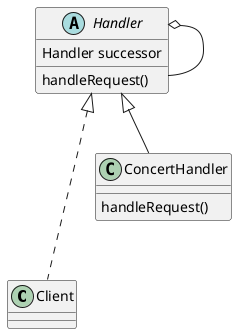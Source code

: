 @startuml

class Client{

}

abstract class Handler{
    Handler successor
    handleRequest()
}

class ConcertHandler{
 handleRequest()
}


Handler <|... Client


Handler <|-- ConcertHandler

Handler  o-- Handler

@enduml